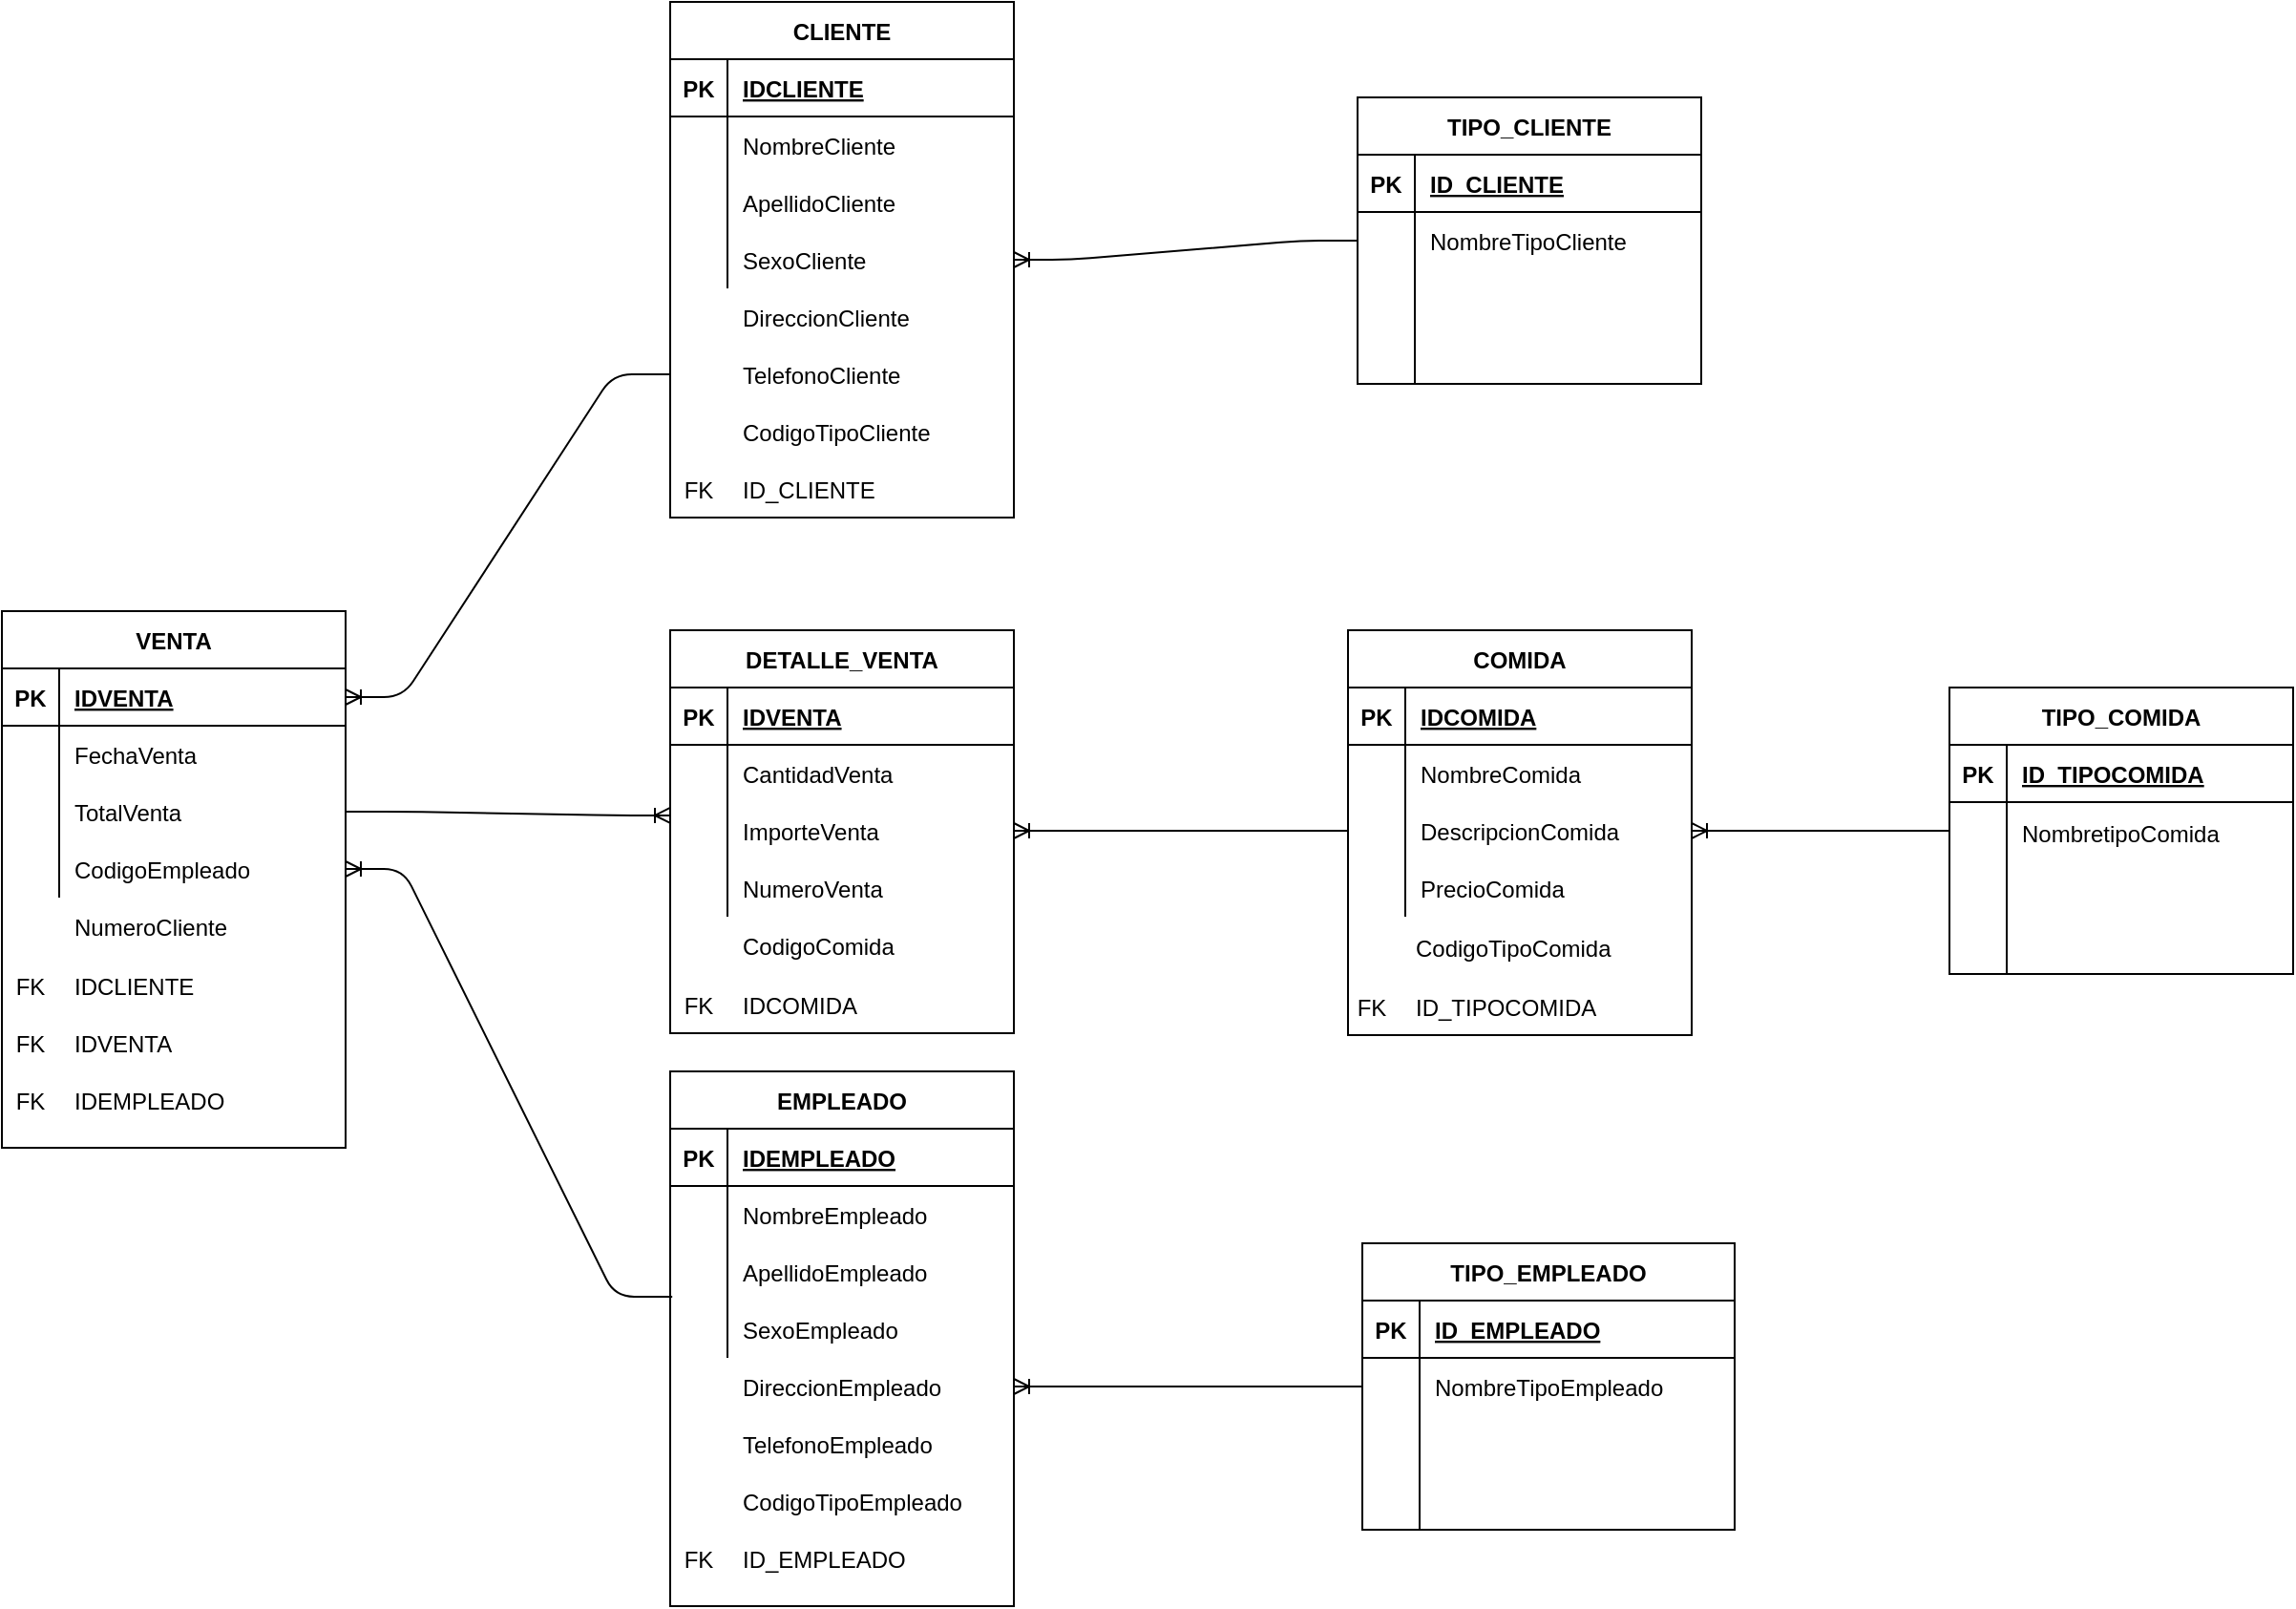 <mxfile version="13.10.4" type="google"><diagram id="yrb8f9thUdwBsgpV0j58" name="Page-1"><mxGraphModel dx="1955" dy="939" grid="1" gridSize="10" guides="1" tooltips="1" connect="1" arrows="1" fold="1" page="1" pageScale="1" pageWidth="827" pageHeight="1169" math="0" shadow="0"><root><mxCell id="0"/><mxCell id="1" parent="0"/><mxCell id="kn5FG6kbSYkToGqWvQnm-1" value="DETALLE_VENTA" style="shape=table;startSize=30;container=1;collapsible=1;childLayout=tableLayout;fixedRows=1;rowLines=0;fontStyle=1;align=center;resizeLast=1;" vertex="1" parent="1"><mxGeometry x="370" y="489" width="180" height="211" as="geometry"/></mxCell><mxCell id="kn5FG6kbSYkToGqWvQnm-2" value="" style="shape=partialRectangle;collapsible=0;dropTarget=0;pointerEvents=0;fillColor=none;top=0;left=0;bottom=1;right=0;points=[[0,0.5],[1,0.5]];portConstraint=eastwest;" vertex="1" parent="kn5FG6kbSYkToGqWvQnm-1"><mxGeometry y="30" width="180" height="30" as="geometry"/></mxCell><mxCell id="kn5FG6kbSYkToGqWvQnm-3" value="PK" style="shape=partialRectangle;connectable=0;fillColor=none;top=0;left=0;bottom=0;right=0;fontStyle=1;overflow=hidden;" vertex="1" parent="kn5FG6kbSYkToGqWvQnm-2"><mxGeometry width="30" height="30" as="geometry"/></mxCell><mxCell id="kn5FG6kbSYkToGqWvQnm-4" value="IDVENTA" style="shape=partialRectangle;connectable=0;fillColor=none;top=0;left=0;bottom=0;right=0;align=left;spacingLeft=6;fontStyle=5;overflow=hidden;" vertex="1" parent="kn5FG6kbSYkToGqWvQnm-2"><mxGeometry x="30" width="150" height="30" as="geometry"/></mxCell><mxCell id="kn5FG6kbSYkToGqWvQnm-5" value="" style="shape=partialRectangle;collapsible=0;dropTarget=0;pointerEvents=0;fillColor=none;top=0;left=0;bottom=0;right=0;points=[[0,0.5],[1,0.5]];portConstraint=eastwest;" vertex="1" parent="kn5FG6kbSYkToGqWvQnm-1"><mxGeometry y="60" width="180" height="30" as="geometry"/></mxCell><mxCell id="kn5FG6kbSYkToGqWvQnm-6" value="" style="shape=partialRectangle;connectable=0;fillColor=none;top=0;left=0;bottom=0;right=0;editable=1;overflow=hidden;" vertex="1" parent="kn5FG6kbSYkToGqWvQnm-5"><mxGeometry width="30" height="30" as="geometry"/></mxCell><mxCell id="kn5FG6kbSYkToGqWvQnm-7" value="" style="shape=partialRectangle;connectable=0;fillColor=none;top=0;left=0;bottom=0;right=0;align=left;spacingLeft=6;overflow=hidden;" vertex="1" parent="kn5FG6kbSYkToGqWvQnm-5"><mxGeometry x="30" width="150" height="30" as="geometry"/></mxCell><mxCell id="kn5FG6kbSYkToGqWvQnm-8" value="" style="shape=partialRectangle;collapsible=0;dropTarget=0;pointerEvents=0;fillColor=none;top=0;left=0;bottom=0;right=0;points=[[0,0.5],[1,0.5]];portConstraint=eastwest;" vertex="1" parent="kn5FG6kbSYkToGqWvQnm-1"><mxGeometry y="90" width="180" height="30" as="geometry"/></mxCell><mxCell id="kn5FG6kbSYkToGqWvQnm-9" value="" style="shape=partialRectangle;connectable=0;fillColor=none;top=0;left=0;bottom=0;right=0;editable=1;overflow=hidden;" vertex="1" parent="kn5FG6kbSYkToGqWvQnm-8"><mxGeometry width="30" height="30" as="geometry"/></mxCell><mxCell id="kn5FG6kbSYkToGqWvQnm-10" value="ImporteVenta" style="shape=partialRectangle;connectable=0;fillColor=none;top=0;left=0;bottom=0;right=0;align=left;spacingLeft=6;overflow=hidden;" vertex="1" parent="kn5FG6kbSYkToGqWvQnm-8"><mxGeometry x="30" width="150" height="30" as="geometry"/></mxCell><mxCell id="kn5FG6kbSYkToGqWvQnm-11" value="" style="shape=partialRectangle;collapsible=0;dropTarget=0;pointerEvents=0;fillColor=none;top=0;left=0;bottom=0;right=0;points=[[0,0.5],[1,0.5]];portConstraint=eastwest;" vertex="1" parent="kn5FG6kbSYkToGqWvQnm-1"><mxGeometry y="120" width="180" height="30" as="geometry"/></mxCell><mxCell id="kn5FG6kbSYkToGqWvQnm-12" value="" style="shape=partialRectangle;connectable=0;fillColor=none;top=0;left=0;bottom=0;right=0;editable=1;overflow=hidden;" vertex="1" parent="kn5FG6kbSYkToGqWvQnm-11"><mxGeometry width="30" height="30" as="geometry"/></mxCell><mxCell id="kn5FG6kbSYkToGqWvQnm-13" value="NumeroVenta" style="shape=partialRectangle;connectable=0;fillColor=none;top=0;left=0;bottom=0;right=0;align=left;spacingLeft=6;overflow=hidden;" vertex="1" parent="kn5FG6kbSYkToGqWvQnm-11"><mxGeometry x="30" width="150" height="30" as="geometry"/></mxCell><mxCell id="kn5FG6kbSYkToGqWvQnm-14" value="" style="shape=partialRectangle;collapsible=0;dropTarget=0;pointerEvents=0;fillColor=none;top=0;left=0;bottom=0;right=0;points=[[0,0.5],[1,0.5]];portConstraint=eastwest;" vertex="1" parent="1"><mxGeometry x="370" y="639" width="180" height="30" as="geometry"/></mxCell><mxCell id="kn5FG6kbSYkToGqWvQnm-15" value="" style="shape=partialRectangle;connectable=0;fillColor=none;top=0;left=0;bottom=0;right=0;editable=1;overflow=hidden;" vertex="1" parent="kn5FG6kbSYkToGqWvQnm-14"><mxGeometry width="30" height="30" as="geometry"/></mxCell><mxCell id="kn5FG6kbSYkToGqWvQnm-16" value="CodigoComida" style="shape=partialRectangle;connectable=0;fillColor=none;top=0;left=0;bottom=0;right=0;align=left;spacingLeft=6;overflow=hidden;" vertex="1" parent="kn5FG6kbSYkToGqWvQnm-14"><mxGeometry x="30" width="150" height="30" as="geometry"/></mxCell><mxCell id="kn5FG6kbSYkToGqWvQnm-17" value="" style="shape=partialRectangle;collapsible=0;dropTarget=0;pointerEvents=0;fillColor=none;top=0;left=0;bottom=0;right=0;points=[[0,0.5],[1,0.5]];portConstraint=eastwest;" vertex="1" parent="1"><mxGeometry x="370" y="669" width="180" height="30" as="geometry"/></mxCell><mxCell id="kn5FG6kbSYkToGqWvQnm-18" value="" style="shape=partialRectangle;connectable=0;fillColor=none;top=0;left=0;bottom=0;right=0;editable=1;overflow=hidden;" vertex="1" parent="kn5FG6kbSYkToGqWvQnm-17"><mxGeometry width="30" height="30" as="geometry"/></mxCell><mxCell id="kn5FG6kbSYkToGqWvQnm-20" value="CantidadVenta" style="shape=partialRectangle;connectable=0;fillColor=none;top=0;left=0;bottom=0;right=0;align=left;spacingLeft=6;overflow=hidden;" vertex="1" parent="1"><mxGeometry x="400" y="549" width="150" height="30" as="geometry"/></mxCell><mxCell id="kn5FG6kbSYkToGqWvQnm-34" value="VENTA" style="shape=table;startSize=30;container=1;collapsible=1;childLayout=tableLayout;fixedRows=1;rowLines=0;fontStyle=1;align=center;resizeLast=1;" vertex="1" parent="1"><mxGeometry x="20" y="479" width="180" height="281" as="geometry"/></mxCell><mxCell id="kn5FG6kbSYkToGqWvQnm-35" value="" style="shape=partialRectangle;collapsible=0;dropTarget=0;pointerEvents=0;fillColor=none;top=0;left=0;bottom=1;right=0;points=[[0,0.5],[1,0.5]];portConstraint=eastwest;" vertex="1" parent="kn5FG6kbSYkToGqWvQnm-34"><mxGeometry y="30" width="180" height="30" as="geometry"/></mxCell><mxCell id="kn5FG6kbSYkToGqWvQnm-36" value="PK" style="shape=partialRectangle;connectable=0;fillColor=none;top=0;left=0;bottom=0;right=0;fontStyle=1;overflow=hidden;" vertex="1" parent="kn5FG6kbSYkToGqWvQnm-35"><mxGeometry width="30" height="30" as="geometry"/></mxCell><mxCell id="kn5FG6kbSYkToGqWvQnm-37" value="IDVENTA" style="shape=partialRectangle;connectable=0;fillColor=none;top=0;left=0;bottom=0;right=0;align=left;spacingLeft=6;fontStyle=5;overflow=hidden;" vertex="1" parent="kn5FG6kbSYkToGqWvQnm-35"><mxGeometry x="30" width="150" height="30" as="geometry"/></mxCell><mxCell id="kn5FG6kbSYkToGqWvQnm-38" value="" style="shape=partialRectangle;collapsible=0;dropTarget=0;pointerEvents=0;fillColor=none;top=0;left=0;bottom=0;right=0;points=[[0,0.5],[1,0.5]];portConstraint=eastwest;" vertex="1" parent="kn5FG6kbSYkToGqWvQnm-34"><mxGeometry y="60" width="180" height="30" as="geometry"/></mxCell><mxCell id="kn5FG6kbSYkToGqWvQnm-39" value="" style="shape=partialRectangle;connectable=0;fillColor=none;top=0;left=0;bottom=0;right=0;editable=1;overflow=hidden;" vertex="1" parent="kn5FG6kbSYkToGqWvQnm-38"><mxGeometry width="30" height="30" as="geometry"/></mxCell><mxCell id="kn5FG6kbSYkToGqWvQnm-40" value="" style="shape=partialRectangle;connectable=0;fillColor=none;top=0;left=0;bottom=0;right=0;align=left;spacingLeft=6;overflow=hidden;" vertex="1" parent="kn5FG6kbSYkToGqWvQnm-38"><mxGeometry x="30" width="150" height="30" as="geometry"/></mxCell><mxCell id="kn5FG6kbSYkToGqWvQnm-41" value="" style="shape=partialRectangle;collapsible=0;dropTarget=0;pointerEvents=0;fillColor=none;top=0;left=0;bottom=0;right=0;points=[[0,0.5],[1,0.5]];portConstraint=eastwest;" vertex="1" parent="kn5FG6kbSYkToGqWvQnm-34"><mxGeometry y="90" width="180" height="30" as="geometry"/></mxCell><mxCell id="kn5FG6kbSYkToGqWvQnm-42" value="" style="shape=partialRectangle;connectable=0;fillColor=none;top=0;left=0;bottom=0;right=0;editable=1;overflow=hidden;" vertex="1" parent="kn5FG6kbSYkToGqWvQnm-41"><mxGeometry width="30" height="30" as="geometry"/></mxCell><mxCell id="kn5FG6kbSYkToGqWvQnm-43" value="TotalVenta" style="shape=partialRectangle;connectable=0;fillColor=none;top=0;left=0;bottom=0;right=0;align=left;spacingLeft=6;overflow=hidden;" vertex="1" parent="kn5FG6kbSYkToGqWvQnm-41"><mxGeometry x="30" width="150" height="30" as="geometry"/></mxCell><mxCell id="kn5FG6kbSYkToGqWvQnm-44" value="" style="shape=partialRectangle;collapsible=0;dropTarget=0;pointerEvents=0;fillColor=none;top=0;left=0;bottom=0;right=0;points=[[0,0.5],[1,0.5]];portConstraint=eastwest;" vertex="1" parent="kn5FG6kbSYkToGqWvQnm-34"><mxGeometry y="120" width="180" height="30" as="geometry"/></mxCell><mxCell id="kn5FG6kbSYkToGqWvQnm-45" value="" style="shape=partialRectangle;connectable=0;fillColor=none;top=0;left=0;bottom=0;right=0;editable=1;overflow=hidden;" vertex="1" parent="kn5FG6kbSYkToGqWvQnm-44"><mxGeometry width="30" height="30" as="geometry"/></mxCell><mxCell id="kn5FG6kbSYkToGqWvQnm-46" value="CodigoEmpleado" style="shape=partialRectangle;connectable=0;fillColor=none;top=0;left=0;bottom=0;right=0;align=left;spacingLeft=6;overflow=hidden;" vertex="1" parent="kn5FG6kbSYkToGqWvQnm-44"><mxGeometry x="30" width="150" height="30" as="geometry"/></mxCell><mxCell id="kn5FG6kbSYkToGqWvQnm-47" value="" style="shape=partialRectangle;collapsible=0;dropTarget=0;pointerEvents=0;fillColor=none;top=0;left=0;bottom=0;right=0;points=[[0,0.5],[1,0.5]];portConstraint=eastwest;" vertex="1" parent="1"><mxGeometry x="20" y="629" width="180" height="30" as="geometry"/></mxCell><mxCell id="kn5FG6kbSYkToGqWvQnm-48" value="" style="shape=partialRectangle;connectable=0;fillColor=none;top=0;left=0;bottom=0;right=0;editable=1;overflow=hidden;" vertex="1" parent="kn5FG6kbSYkToGqWvQnm-47"><mxGeometry width="30" height="30" as="geometry"/></mxCell><mxCell id="kn5FG6kbSYkToGqWvQnm-49" value="NumeroCliente" style="shape=partialRectangle;connectable=0;fillColor=none;top=0;left=0;bottom=0;right=0;align=left;spacingLeft=6;overflow=hidden;" vertex="1" parent="kn5FG6kbSYkToGqWvQnm-47"><mxGeometry x="30" width="150" height="30" as="geometry"/></mxCell><mxCell id="kn5FG6kbSYkToGqWvQnm-50" value="" style="shape=partialRectangle;collapsible=0;dropTarget=0;pointerEvents=0;fillColor=none;top=0;left=0;bottom=0;right=0;points=[[0,0.5],[1,0.5]];portConstraint=eastwest;" vertex="1" parent="1"><mxGeometry x="20" y="659" width="180" height="30" as="geometry"/></mxCell><mxCell id="kn5FG6kbSYkToGqWvQnm-51" value="" style="shape=partialRectangle;connectable=0;fillColor=none;top=0;left=0;bottom=0;right=0;editable=1;overflow=hidden;" vertex="1" parent="kn5FG6kbSYkToGqWvQnm-50"><mxGeometry width="30" height="30" as="geometry"/></mxCell><mxCell id="kn5FG6kbSYkToGqWvQnm-52" value="FechaVenta" style="shape=partialRectangle;connectable=0;fillColor=none;top=0;left=0;bottom=0;right=0;align=left;spacingLeft=6;overflow=hidden;" vertex="1" parent="1"><mxGeometry x="50" y="539" width="150" height="30" as="geometry"/></mxCell><mxCell id="kn5FG6kbSYkToGqWvQnm-53" value="CLIENTE" style="shape=table;startSize=30;container=1;collapsible=1;childLayout=tableLayout;fixedRows=1;rowLines=0;fontStyle=1;align=center;resizeLast=1;" vertex="1" parent="1"><mxGeometry x="370" y="160" width="180" height="270" as="geometry"/></mxCell><mxCell id="kn5FG6kbSYkToGqWvQnm-54" value="" style="shape=partialRectangle;collapsible=0;dropTarget=0;pointerEvents=0;fillColor=none;top=0;left=0;bottom=1;right=0;points=[[0,0.5],[1,0.5]];portConstraint=eastwest;" vertex="1" parent="kn5FG6kbSYkToGqWvQnm-53"><mxGeometry y="30" width="180" height="30" as="geometry"/></mxCell><mxCell id="kn5FG6kbSYkToGqWvQnm-55" value="PK" style="shape=partialRectangle;connectable=0;fillColor=none;top=0;left=0;bottom=0;right=0;fontStyle=1;overflow=hidden;" vertex="1" parent="kn5FG6kbSYkToGqWvQnm-54"><mxGeometry width="30" height="30" as="geometry"/></mxCell><mxCell id="kn5FG6kbSYkToGqWvQnm-56" value="IDCLIENTE" style="shape=partialRectangle;connectable=0;fillColor=none;top=0;left=0;bottom=0;right=0;align=left;spacingLeft=6;fontStyle=5;overflow=hidden;" vertex="1" parent="kn5FG6kbSYkToGqWvQnm-54"><mxGeometry x="30" width="150" height="30" as="geometry"/></mxCell><mxCell id="kn5FG6kbSYkToGqWvQnm-57" value="" style="shape=partialRectangle;collapsible=0;dropTarget=0;pointerEvents=0;fillColor=none;top=0;left=0;bottom=0;right=0;points=[[0,0.5],[1,0.5]];portConstraint=eastwest;" vertex="1" parent="kn5FG6kbSYkToGqWvQnm-53"><mxGeometry y="60" width="180" height="30" as="geometry"/></mxCell><mxCell id="kn5FG6kbSYkToGqWvQnm-58" value="" style="shape=partialRectangle;connectable=0;fillColor=none;top=0;left=0;bottom=0;right=0;editable=1;overflow=hidden;" vertex="1" parent="kn5FG6kbSYkToGqWvQnm-57"><mxGeometry width="30" height="30" as="geometry"/></mxCell><mxCell id="kn5FG6kbSYkToGqWvQnm-59" value="" style="shape=partialRectangle;connectable=0;fillColor=none;top=0;left=0;bottom=0;right=0;align=left;spacingLeft=6;overflow=hidden;" vertex="1" parent="kn5FG6kbSYkToGqWvQnm-57"><mxGeometry x="30" width="150" height="30" as="geometry"/></mxCell><mxCell id="kn5FG6kbSYkToGqWvQnm-60" value="" style="shape=partialRectangle;collapsible=0;dropTarget=0;pointerEvents=0;fillColor=none;top=0;left=0;bottom=0;right=0;points=[[0,0.5],[1,0.5]];portConstraint=eastwest;" vertex="1" parent="kn5FG6kbSYkToGqWvQnm-53"><mxGeometry y="90" width="180" height="30" as="geometry"/></mxCell><mxCell id="kn5FG6kbSYkToGqWvQnm-61" value="" style="shape=partialRectangle;connectable=0;fillColor=none;top=0;left=0;bottom=0;right=0;editable=1;overflow=hidden;" vertex="1" parent="kn5FG6kbSYkToGqWvQnm-60"><mxGeometry width="30" height="30" as="geometry"/></mxCell><mxCell id="kn5FG6kbSYkToGqWvQnm-62" value="ApellidoCliente" style="shape=partialRectangle;connectable=0;fillColor=none;top=0;left=0;bottom=0;right=0;align=left;spacingLeft=6;overflow=hidden;" vertex="1" parent="kn5FG6kbSYkToGqWvQnm-60"><mxGeometry x="30" width="150" height="30" as="geometry"/></mxCell><mxCell id="kn5FG6kbSYkToGqWvQnm-63" value="" style="shape=partialRectangle;collapsible=0;dropTarget=0;pointerEvents=0;fillColor=none;top=0;left=0;bottom=0;right=0;points=[[0,0.5],[1,0.5]];portConstraint=eastwest;" vertex="1" parent="kn5FG6kbSYkToGqWvQnm-53"><mxGeometry y="120" width="180" height="30" as="geometry"/></mxCell><mxCell id="kn5FG6kbSYkToGqWvQnm-64" value="" style="shape=partialRectangle;connectable=0;fillColor=none;top=0;left=0;bottom=0;right=0;editable=1;overflow=hidden;" vertex="1" parent="kn5FG6kbSYkToGqWvQnm-63"><mxGeometry width="30" height="30" as="geometry"/></mxCell><mxCell id="kn5FG6kbSYkToGqWvQnm-65" value="SexoCliente" style="shape=partialRectangle;connectable=0;fillColor=none;top=0;left=0;bottom=0;right=0;align=left;spacingLeft=6;overflow=hidden;" vertex="1" parent="kn5FG6kbSYkToGqWvQnm-63"><mxGeometry x="30" width="150" height="30" as="geometry"/></mxCell><mxCell id="kn5FG6kbSYkToGqWvQnm-66" value="" style="shape=partialRectangle;collapsible=0;dropTarget=0;pointerEvents=0;fillColor=none;top=0;left=0;bottom=0;right=0;points=[[0,0.5],[1,0.5]];portConstraint=eastwest;" vertex="1" parent="1"><mxGeometry x="370" y="310" width="180" height="30" as="geometry"/></mxCell><mxCell id="kn5FG6kbSYkToGqWvQnm-67" value="" style="shape=partialRectangle;connectable=0;fillColor=none;top=0;left=0;bottom=0;right=0;editable=1;overflow=hidden;" vertex="1" parent="kn5FG6kbSYkToGqWvQnm-66"><mxGeometry width="30" height="30" as="geometry"/></mxCell><mxCell id="kn5FG6kbSYkToGqWvQnm-68" value="DireccionCliente" style="shape=partialRectangle;connectable=0;fillColor=none;top=0;left=0;bottom=0;right=0;align=left;spacingLeft=6;overflow=hidden;" vertex="1" parent="kn5FG6kbSYkToGqWvQnm-66"><mxGeometry x="30" width="150" height="30" as="geometry"/></mxCell><mxCell id="kn5FG6kbSYkToGqWvQnm-69" value="" style="shape=partialRectangle;collapsible=0;dropTarget=0;pointerEvents=0;fillColor=none;top=0;left=0;bottom=0;right=0;points=[[0,0.5],[1,0.5]];portConstraint=eastwest;" vertex="1" parent="1"><mxGeometry x="370" y="340" width="180" height="51" as="geometry"/></mxCell><mxCell id="kn5FG6kbSYkToGqWvQnm-70" value="" style="shape=partialRectangle;connectable=0;fillColor=none;top=0;left=0;bottom=0;right=0;editable=1;overflow=hidden;" vertex="1" parent="kn5FG6kbSYkToGqWvQnm-69"><mxGeometry width="30" height="51" as="geometry"/></mxCell><mxCell id="kn5FG6kbSYkToGqWvQnm-71" value="NombreCliente" style="shape=partialRectangle;connectable=0;fillColor=none;top=0;left=0;bottom=0;right=0;align=left;spacingLeft=6;overflow=hidden;" vertex="1" parent="1"><mxGeometry x="400" y="220" width="150" height="30" as="geometry"/></mxCell><mxCell id="kn5FG6kbSYkToGqWvQnm-114" value="" style="shape=partialRectangle;collapsible=0;dropTarget=0;pointerEvents=0;fillColor=none;top=0;left=0;bottom=0;right=0;points=[[0,0.5],[1,0.5]];portConstraint=eastwest;" vertex="1" parent="1"><mxGeometry x="370" y="340" width="180" height="30" as="geometry"/></mxCell><mxCell id="kn5FG6kbSYkToGqWvQnm-115" value="" style="shape=partialRectangle;connectable=0;fillColor=none;top=0;left=0;bottom=0;right=0;editable=1;overflow=hidden;" vertex="1" parent="kn5FG6kbSYkToGqWvQnm-114"><mxGeometry width="30" height="30" as="geometry"/></mxCell><mxCell id="kn5FG6kbSYkToGqWvQnm-116" value="TelefonoCliente" style="shape=partialRectangle;connectable=0;fillColor=none;top=0;left=0;bottom=0;right=0;align=left;spacingLeft=6;overflow=hidden;" vertex="1" parent="kn5FG6kbSYkToGqWvQnm-114"><mxGeometry x="30" width="150" height="30" as="geometry"/></mxCell><mxCell id="kn5FG6kbSYkToGqWvQnm-117" value="" style="shape=partialRectangle;collapsible=0;dropTarget=0;pointerEvents=0;fillColor=none;top=0;left=0;bottom=0;right=0;points=[[0,0.5],[1,0.5]];portConstraint=eastwest;" vertex="1" parent="1"><mxGeometry x="370" y="370" width="180" height="30" as="geometry"/></mxCell><mxCell id="kn5FG6kbSYkToGqWvQnm-118" value="" style="shape=partialRectangle;connectable=0;fillColor=none;top=0;left=0;bottom=0;right=0;editable=1;overflow=hidden;" vertex="1" parent="kn5FG6kbSYkToGqWvQnm-117"><mxGeometry width="30" height="30" as="geometry"/></mxCell><mxCell id="kn5FG6kbSYkToGqWvQnm-119" value="CodigoTipoCliente" style="shape=partialRectangle;connectable=0;fillColor=none;top=0;left=0;bottom=0;right=0;align=left;spacingLeft=6;overflow=hidden;" vertex="1" parent="kn5FG6kbSYkToGqWvQnm-117"><mxGeometry x="30" width="150" height="30" as="geometry"/></mxCell><mxCell id="kn5FG6kbSYkToGqWvQnm-120" value="EMPLEADO" style="shape=table;startSize=30;container=1;collapsible=1;childLayout=tableLayout;fixedRows=1;rowLines=0;fontStyle=1;align=center;resizeLast=1;" vertex="1" parent="1"><mxGeometry x="370" y="720" width="180" height="280" as="geometry"/></mxCell><mxCell id="kn5FG6kbSYkToGqWvQnm-121" value="" style="shape=partialRectangle;collapsible=0;dropTarget=0;pointerEvents=0;fillColor=none;top=0;left=0;bottom=1;right=0;points=[[0,0.5],[1,0.5]];portConstraint=eastwest;" vertex="1" parent="kn5FG6kbSYkToGqWvQnm-120"><mxGeometry y="30" width="180" height="30" as="geometry"/></mxCell><mxCell id="kn5FG6kbSYkToGqWvQnm-122" value="PK" style="shape=partialRectangle;connectable=0;fillColor=none;top=0;left=0;bottom=0;right=0;fontStyle=1;overflow=hidden;" vertex="1" parent="kn5FG6kbSYkToGqWvQnm-121"><mxGeometry width="30" height="30" as="geometry"/></mxCell><mxCell id="kn5FG6kbSYkToGqWvQnm-123" value="IDEMPLEADO" style="shape=partialRectangle;connectable=0;fillColor=none;top=0;left=0;bottom=0;right=0;align=left;spacingLeft=6;fontStyle=5;overflow=hidden;" vertex="1" parent="kn5FG6kbSYkToGqWvQnm-121"><mxGeometry x="30" width="150" height="30" as="geometry"/></mxCell><mxCell id="kn5FG6kbSYkToGqWvQnm-124" value="" style="shape=partialRectangle;collapsible=0;dropTarget=0;pointerEvents=0;fillColor=none;top=0;left=0;bottom=0;right=0;points=[[0,0.5],[1,0.5]];portConstraint=eastwest;" vertex="1" parent="kn5FG6kbSYkToGqWvQnm-120"><mxGeometry y="60" width="180" height="30" as="geometry"/></mxCell><mxCell id="kn5FG6kbSYkToGqWvQnm-125" value="" style="shape=partialRectangle;connectable=0;fillColor=none;top=0;left=0;bottom=0;right=0;editable=1;overflow=hidden;" vertex="1" parent="kn5FG6kbSYkToGqWvQnm-124"><mxGeometry width="30" height="30" as="geometry"/></mxCell><mxCell id="kn5FG6kbSYkToGqWvQnm-126" value="" style="shape=partialRectangle;connectable=0;fillColor=none;top=0;left=0;bottom=0;right=0;align=left;spacingLeft=6;overflow=hidden;" vertex="1" parent="kn5FG6kbSYkToGqWvQnm-124"><mxGeometry x="30" width="150" height="30" as="geometry"/></mxCell><mxCell id="kn5FG6kbSYkToGqWvQnm-127" value="" style="shape=partialRectangle;collapsible=0;dropTarget=0;pointerEvents=0;fillColor=none;top=0;left=0;bottom=0;right=0;points=[[0,0.5],[1,0.5]];portConstraint=eastwest;" vertex="1" parent="kn5FG6kbSYkToGqWvQnm-120"><mxGeometry y="90" width="180" height="30" as="geometry"/></mxCell><mxCell id="kn5FG6kbSYkToGqWvQnm-128" value="" style="shape=partialRectangle;connectable=0;fillColor=none;top=0;left=0;bottom=0;right=0;editable=1;overflow=hidden;" vertex="1" parent="kn5FG6kbSYkToGqWvQnm-127"><mxGeometry width="30" height="30" as="geometry"/></mxCell><mxCell id="kn5FG6kbSYkToGqWvQnm-129" value="ApellidoEmpleado" style="shape=partialRectangle;connectable=0;fillColor=none;top=0;left=0;bottom=0;right=0;align=left;spacingLeft=6;overflow=hidden;" vertex="1" parent="kn5FG6kbSYkToGqWvQnm-127"><mxGeometry x="30" width="150" height="30" as="geometry"/></mxCell><mxCell id="kn5FG6kbSYkToGqWvQnm-130" value="" style="shape=partialRectangle;collapsible=0;dropTarget=0;pointerEvents=0;fillColor=none;top=0;left=0;bottom=0;right=0;points=[[0,0.5],[1,0.5]];portConstraint=eastwest;" vertex="1" parent="kn5FG6kbSYkToGqWvQnm-120"><mxGeometry y="120" width="180" height="30" as="geometry"/></mxCell><mxCell id="kn5FG6kbSYkToGqWvQnm-131" value="" style="shape=partialRectangle;connectable=0;fillColor=none;top=0;left=0;bottom=0;right=0;editable=1;overflow=hidden;" vertex="1" parent="kn5FG6kbSYkToGqWvQnm-130"><mxGeometry width="30" height="30" as="geometry"/></mxCell><mxCell id="kn5FG6kbSYkToGqWvQnm-132" value="SexoEmpleado" style="shape=partialRectangle;connectable=0;fillColor=none;top=0;left=0;bottom=0;right=0;align=left;spacingLeft=6;overflow=hidden;" vertex="1" parent="kn5FG6kbSYkToGqWvQnm-130"><mxGeometry x="30" width="150" height="30" as="geometry"/></mxCell><mxCell id="kn5FG6kbSYkToGqWvQnm-133" value="" style="shape=partialRectangle;collapsible=0;dropTarget=0;pointerEvents=0;fillColor=none;top=0;left=0;bottom=0;right=0;points=[[0,0.5],[1,0.5]];portConstraint=eastwest;" vertex="1" parent="1"><mxGeometry x="370" y="870" width="180" height="30" as="geometry"/></mxCell><mxCell id="kn5FG6kbSYkToGqWvQnm-134" value="" style="shape=partialRectangle;connectable=0;fillColor=none;top=0;left=0;bottom=0;right=0;editable=1;overflow=hidden;" vertex="1" parent="kn5FG6kbSYkToGqWvQnm-133"><mxGeometry width="30" height="30" as="geometry"/></mxCell><mxCell id="kn5FG6kbSYkToGqWvQnm-135" value="DireccionEmpleado" style="shape=partialRectangle;connectable=0;fillColor=none;top=0;left=0;bottom=0;right=0;align=left;spacingLeft=6;overflow=hidden;" vertex="1" parent="kn5FG6kbSYkToGqWvQnm-133"><mxGeometry x="30" width="150" height="30" as="geometry"/></mxCell><mxCell id="kn5FG6kbSYkToGqWvQnm-136" value="" style="shape=partialRectangle;collapsible=0;dropTarget=0;pointerEvents=0;fillColor=none;top=0;left=0;bottom=0;right=0;points=[[0,0.5],[1,0.5]];portConstraint=eastwest;" vertex="1" parent="1"><mxGeometry x="370" y="900" width="180" height="51" as="geometry"/></mxCell><mxCell id="kn5FG6kbSYkToGqWvQnm-137" value="" style="shape=partialRectangle;connectable=0;fillColor=none;top=0;left=0;bottom=0;right=0;editable=1;overflow=hidden;" vertex="1" parent="kn5FG6kbSYkToGqWvQnm-136"><mxGeometry width="30" height="51" as="geometry"/></mxCell><mxCell id="kn5FG6kbSYkToGqWvQnm-138" value="NombreEmpleado" style="shape=partialRectangle;connectable=0;fillColor=none;top=0;left=0;bottom=0;right=0;align=left;spacingLeft=6;overflow=hidden;" vertex="1" parent="1"><mxGeometry x="400" y="780" width="150" height="30" as="geometry"/></mxCell><mxCell id="kn5FG6kbSYkToGqWvQnm-139" value="" style="shape=partialRectangle;collapsible=0;dropTarget=0;pointerEvents=0;fillColor=none;top=0;left=0;bottom=0;right=0;points=[[0,0.5],[1,0.5]];portConstraint=eastwest;" vertex="1" parent="1"><mxGeometry x="370" y="900" width="180" height="30" as="geometry"/></mxCell><mxCell id="kn5FG6kbSYkToGqWvQnm-140" value="" style="shape=partialRectangle;connectable=0;fillColor=none;top=0;left=0;bottom=0;right=0;editable=1;overflow=hidden;" vertex="1" parent="kn5FG6kbSYkToGqWvQnm-139"><mxGeometry width="30" height="30" as="geometry"/></mxCell><mxCell id="kn5FG6kbSYkToGqWvQnm-141" value="TelefonoEmpleado" style="shape=partialRectangle;connectable=0;fillColor=none;top=0;left=0;bottom=0;right=0;align=left;spacingLeft=6;overflow=hidden;" vertex="1" parent="kn5FG6kbSYkToGqWvQnm-139"><mxGeometry x="30" width="150" height="30" as="geometry"/></mxCell><mxCell id="kn5FG6kbSYkToGqWvQnm-142" value="" style="shape=partialRectangle;collapsible=0;dropTarget=0;pointerEvents=0;fillColor=none;top=0;left=0;bottom=0;right=0;points=[[0,0.5],[1,0.5]];portConstraint=eastwest;" vertex="1" parent="1"><mxGeometry x="370" y="930" width="180" height="30" as="geometry"/></mxCell><mxCell id="kn5FG6kbSYkToGqWvQnm-143" value="" style="shape=partialRectangle;connectable=0;fillColor=none;top=0;left=0;bottom=0;right=0;editable=1;overflow=hidden;" vertex="1" parent="kn5FG6kbSYkToGqWvQnm-142"><mxGeometry width="30" height="30" as="geometry"/></mxCell><mxCell id="kn5FG6kbSYkToGqWvQnm-144" value="CodigoTipoEmpleado" style="shape=partialRectangle;connectable=0;fillColor=none;top=0;left=0;bottom=0;right=0;align=left;spacingLeft=6;overflow=hidden;" vertex="1" parent="kn5FG6kbSYkToGqWvQnm-142"><mxGeometry x="30" width="150" height="30" as="geometry"/></mxCell><mxCell id="kn5FG6kbSYkToGqWvQnm-145" value="TIPO_CLIENTE" style="shape=table;startSize=30;container=1;collapsible=1;childLayout=tableLayout;fixedRows=1;rowLines=0;fontStyle=1;align=center;resizeLast=1;" vertex="1" parent="1"><mxGeometry x="730" y="210" width="180" height="150" as="geometry"/></mxCell><mxCell id="kn5FG6kbSYkToGqWvQnm-146" value="" style="shape=partialRectangle;collapsible=0;dropTarget=0;pointerEvents=0;fillColor=none;top=0;left=0;bottom=1;right=0;points=[[0,0.5],[1,0.5]];portConstraint=eastwest;" vertex="1" parent="kn5FG6kbSYkToGqWvQnm-145"><mxGeometry y="30" width="180" height="30" as="geometry"/></mxCell><mxCell id="kn5FG6kbSYkToGqWvQnm-147" value="PK" style="shape=partialRectangle;connectable=0;fillColor=none;top=0;left=0;bottom=0;right=0;fontStyle=1;overflow=hidden;" vertex="1" parent="kn5FG6kbSYkToGqWvQnm-146"><mxGeometry width="30" height="30" as="geometry"/></mxCell><mxCell id="kn5FG6kbSYkToGqWvQnm-148" value="ID_CLIENTE" style="shape=partialRectangle;connectable=0;fillColor=none;top=0;left=0;bottom=0;right=0;align=left;spacingLeft=6;fontStyle=5;overflow=hidden;" vertex="1" parent="kn5FG6kbSYkToGqWvQnm-146"><mxGeometry x="30" width="150" height="30" as="geometry"/></mxCell><mxCell id="kn5FG6kbSYkToGqWvQnm-149" value="" style="shape=partialRectangle;collapsible=0;dropTarget=0;pointerEvents=0;fillColor=none;top=0;left=0;bottom=0;right=0;points=[[0,0.5],[1,0.5]];portConstraint=eastwest;" vertex="1" parent="kn5FG6kbSYkToGqWvQnm-145"><mxGeometry y="60" width="180" height="30" as="geometry"/></mxCell><mxCell id="kn5FG6kbSYkToGqWvQnm-150" value="" style="shape=partialRectangle;connectable=0;fillColor=none;top=0;left=0;bottom=0;right=0;editable=1;overflow=hidden;" vertex="1" parent="kn5FG6kbSYkToGqWvQnm-149"><mxGeometry width="30" height="30" as="geometry"/></mxCell><mxCell id="kn5FG6kbSYkToGqWvQnm-151" value="" style="shape=partialRectangle;connectable=0;fillColor=none;top=0;left=0;bottom=0;right=0;align=left;spacingLeft=6;overflow=hidden;" vertex="1" parent="kn5FG6kbSYkToGqWvQnm-149"><mxGeometry x="30" width="150" height="30" as="geometry"/></mxCell><mxCell id="kn5FG6kbSYkToGqWvQnm-152" value="" style="shape=partialRectangle;collapsible=0;dropTarget=0;pointerEvents=0;fillColor=none;top=0;left=0;bottom=0;right=0;points=[[0,0.5],[1,0.5]];portConstraint=eastwest;" vertex="1" parent="kn5FG6kbSYkToGqWvQnm-145"><mxGeometry y="90" width="180" height="30" as="geometry"/></mxCell><mxCell id="kn5FG6kbSYkToGqWvQnm-153" value="" style="shape=partialRectangle;connectable=0;fillColor=none;top=0;left=0;bottom=0;right=0;editable=1;overflow=hidden;" vertex="1" parent="kn5FG6kbSYkToGqWvQnm-152"><mxGeometry width="30" height="30" as="geometry"/></mxCell><mxCell id="kn5FG6kbSYkToGqWvQnm-154" value="" style="shape=partialRectangle;connectable=0;fillColor=none;top=0;left=0;bottom=0;right=0;align=left;spacingLeft=6;overflow=hidden;" vertex="1" parent="kn5FG6kbSYkToGqWvQnm-152"><mxGeometry x="30" width="150" height="30" as="geometry"/></mxCell><mxCell id="kn5FG6kbSYkToGqWvQnm-155" value="" style="shape=partialRectangle;collapsible=0;dropTarget=0;pointerEvents=0;fillColor=none;top=0;left=0;bottom=0;right=0;points=[[0,0.5],[1,0.5]];portConstraint=eastwest;" vertex="1" parent="kn5FG6kbSYkToGqWvQnm-145"><mxGeometry y="120" width="180" height="30" as="geometry"/></mxCell><mxCell id="kn5FG6kbSYkToGqWvQnm-156" value="" style="shape=partialRectangle;connectable=0;fillColor=none;top=0;left=0;bottom=0;right=0;editable=1;overflow=hidden;" vertex="1" parent="kn5FG6kbSYkToGqWvQnm-155"><mxGeometry width="30" height="30" as="geometry"/></mxCell><mxCell id="kn5FG6kbSYkToGqWvQnm-157" value="" style="shape=partialRectangle;connectable=0;fillColor=none;top=0;left=0;bottom=0;right=0;align=left;spacingLeft=6;overflow=hidden;" vertex="1" parent="kn5FG6kbSYkToGqWvQnm-155"><mxGeometry x="30" width="150" height="30" as="geometry"/></mxCell><mxCell id="kn5FG6kbSYkToGqWvQnm-163" value="NombreTipoCliente" style="shape=partialRectangle;connectable=0;fillColor=none;top=0;left=0;bottom=0;right=0;align=left;spacingLeft=6;overflow=hidden;" vertex="1" parent="1"><mxGeometry x="760" y="270" width="150" height="30" as="geometry"/></mxCell><mxCell id="kn5FG6kbSYkToGqWvQnm-164" value="COMIDA" style="shape=table;startSize=30;container=1;collapsible=1;childLayout=tableLayout;fixedRows=1;rowLines=0;fontStyle=1;align=center;resizeLast=1;" vertex="1" parent="1"><mxGeometry x="725" y="489" width="180" height="212" as="geometry"/></mxCell><mxCell id="kn5FG6kbSYkToGqWvQnm-165" value="" style="shape=partialRectangle;collapsible=0;dropTarget=0;pointerEvents=0;fillColor=none;top=0;left=0;bottom=1;right=0;points=[[0,0.5],[1,0.5]];portConstraint=eastwest;" vertex="1" parent="kn5FG6kbSYkToGqWvQnm-164"><mxGeometry y="30" width="180" height="30" as="geometry"/></mxCell><mxCell id="kn5FG6kbSYkToGqWvQnm-166" value="PK" style="shape=partialRectangle;connectable=0;fillColor=none;top=0;left=0;bottom=0;right=0;fontStyle=1;overflow=hidden;" vertex="1" parent="kn5FG6kbSYkToGqWvQnm-165"><mxGeometry width="30" height="30" as="geometry"/></mxCell><mxCell id="kn5FG6kbSYkToGqWvQnm-167" value="IDCOMIDA" style="shape=partialRectangle;connectable=0;fillColor=none;top=0;left=0;bottom=0;right=0;align=left;spacingLeft=6;fontStyle=5;overflow=hidden;" vertex="1" parent="kn5FG6kbSYkToGqWvQnm-165"><mxGeometry x="30" width="150" height="30" as="geometry"/></mxCell><mxCell id="kn5FG6kbSYkToGqWvQnm-168" value="" style="shape=partialRectangle;collapsible=0;dropTarget=0;pointerEvents=0;fillColor=none;top=0;left=0;bottom=0;right=0;points=[[0,0.5],[1,0.5]];portConstraint=eastwest;" vertex="1" parent="kn5FG6kbSYkToGqWvQnm-164"><mxGeometry y="60" width="180" height="30" as="geometry"/></mxCell><mxCell id="kn5FG6kbSYkToGqWvQnm-169" value="" style="shape=partialRectangle;connectable=0;fillColor=none;top=0;left=0;bottom=0;right=0;editable=1;overflow=hidden;" vertex="1" parent="kn5FG6kbSYkToGqWvQnm-168"><mxGeometry width="30" height="30" as="geometry"/></mxCell><mxCell id="kn5FG6kbSYkToGqWvQnm-170" value="" style="shape=partialRectangle;connectable=0;fillColor=none;top=0;left=0;bottom=0;right=0;align=left;spacingLeft=6;overflow=hidden;" vertex="1" parent="kn5FG6kbSYkToGqWvQnm-168"><mxGeometry x="30" width="150" height="30" as="geometry"/></mxCell><mxCell id="kn5FG6kbSYkToGqWvQnm-171" value="" style="shape=partialRectangle;collapsible=0;dropTarget=0;pointerEvents=0;fillColor=none;top=0;left=0;bottom=0;right=0;points=[[0,0.5],[1,0.5]];portConstraint=eastwest;" vertex="1" parent="kn5FG6kbSYkToGqWvQnm-164"><mxGeometry y="90" width="180" height="30" as="geometry"/></mxCell><mxCell id="kn5FG6kbSYkToGqWvQnm-172" value="" style="shape=partialRectangle;connectable=0;fillColor=none;top=0;left=0;bottom=0;right=0;editable=1;overflow=hidden;" vertex="1" parent="kn5FG6kbSYkToGqWvQnm-171"><mxGeometry width="30" height="30" as="geometry"/></mxCell><mxCell id="kn5FG6kbSYkToGqWvQnm-173" value="DescripcionComida" style="shape=partialRectangle;connectable=0;fillColor=none;top=0;left=0;bottom=0;right=0;align=left;spacingLeft=6;overflow=hidden;" vertex="1" parent="kn5FG6kbSYkToGqWvQnm-171"><mxGeometry x="30" width="150" height="30" as="geometry"/></mxCell><mxCell id="kn5FG6kbSYkToGqWvQnm-174" value="" style="shape=partialRectangle;collapsible=0;dropTarget=0;pointerEvents=0;fillColor=none;top=0;left=0;bottom=0;right=0;points=[[0,0.5],[1,0.5]];portConstraint=eastwest;" vertex="1" parent="kn5FG6kbSYkToGqWvQnm-164"><mxGeometry y="120" width="180" height="30" as="geometry"/></mxCell><mxCell id="kn5FG6kbSYkToGqWvQnm-175" value="" style="shape=partialRectangle;connectable=0;fillColor=none;top=0;left=0;bottom=0;right=0;editable=1;overflow=hidden;" vertex="1" parent="kn5FG6kbSYkToGqWvQnm-174"><mxGeometry width="30" height="30" as="geometry"/></mxCell><mxCell id="kn5FG6kbSYkToGqWvQnm-176" value="PrecioComida" style="shape=partialRectangle;connectable=0;fillColor=none;top=0;left=0;bottom=0;right=0;align=left;spacingLeft=6;overflow=hidden;" vertex="1" parent="kn5FG6kbSYkToGqWvQnm-174"><mxGeometry x="30" width="150" height="30" as="geometry"/></mxCell><mxCell id="kn5FG6kbSYkToGqWvQnm-177" value="" style="shape=partialRectangle;collapsible=0;dropTarget=0;pointerEvents=0;fillColor=none;top=0;left=0;bottom=0;right=0;points=[[0,0.5],[1,0.5]];portConstraint=eastwest;" vertex="1" parent="1"><mxGeometry x="722.5" y="640" width="180" height="30" as="geometry"/></mxCell><mxCell id="kn5FG6kbSYkToGqWvQnm-178" value="" style="shape=partialRectangle;connectable=0;fillColor=none;top=0;left=0;bottom=0;right=0;editable=1;overflow=hidden;" vertex="1" parent="kn5FG6kbSYkToGqWvQnm-177"><mxGeometry width="30" height="30" as="geometry"/></mxCell><mxCell id="kn5FG6kbSYkToGqWvQnm-179" value="CodigoTipoComida" style="shape=partialRectangle;connectable=0;fillColor=none;top=0;left=0;bottom=0;right=0;align=left;spacingLeft=6;overflow=hidden;" vertex="1" parent="kn5FG6kbSYkToGqWvQnm-177"><mxGeometry x="30" width="150" height="30" as="geometry"/></mxCell><mxCell id="kn5FG6kbSYkToGqWvQnm-180" value="" style="shape=partialRectangle;collapsible=0;dropTarget=0;pointerEvents=0;fillColor=none;top=0;left=0;bottom=0;right=0;points=[[0,0.5],[1,0.5]];portConstraint=eastwest;" vertex="1" parent="1"><mxGeometry x="747.5" y="670" width="180" height="30" as="geometry"/></mxCell><mxCell id="kn5FG6kbSYkToGqWvQnm-181" value="" style="shape=partialRectangle;connectable=0;fillColor=none;top=0;left=0;bottom=0;right=0;editable=1;overflow=hidden;" vertex="1" parent="kn5FG6kbSYkToGqWvQnm-180"><mxGeometry width="30" height="30" as="geometry"/></mxCell><mxCell id="kn5FG6kbSYkToGqWvQnm-182" value="NombreComida" style="shape=partialRectangle;connectable=0;fillColor=none;top=0;left=0;bottom=0;right=0;align=left;spacingLeft=6;overflow=hidden;" vertex="1" parent="1"><mxGeometry x="755" y="549" width="150" height="30" as="geometry"/></mxCell><mxCell id="kn5FG6kbSYkToGqWvQnm-183" value="TIPO_EMPLEADO" style="shape=table;startSize=30;container=1;collapsible=1;childLayout=tableLayout;fixedRows=1;rowLines=0;fontStyle=1;align=center;resizeLast=1;" vertex="1" parent="1"><mxGeometry x="732.5" y="810" width="195" height="150" as="geometry"/></mxCell><mxCell id="kn5FG6kbSYkToGqWvQnm-184" value="" style="shape=partialRectangle;collapsible=0;dropTarget=0;pointerEvents=0;fillColor=none;top=0;left=0;bottom=1;right=0;points=[[0,0.5],[1,0.5]];portConstraint=eastwest;" vertex="1" parent="kn5FG6kbSYkToGqWvQnm-183"><mxGeometry y="30" width="195" height="30" as="geometry"/></mxCell><mxCell id="kn5FG6kbSYkToGqWvQnm-185" value="PK" style="shape=partialRectangle;connectable=0;fillColor=none;top=0;left=0;bottom=0;right=0;fontStyle=1;overflow=hidden;" vertex="1" parent="kn5FG6kbSYkToGqWvQnm-184"><mxGeometry width="30" height="30" as="geometry"/></mxCell><mxCell id="kn5FG6kbSYkToGqWvQnm-186" value="ID_EMPLEADO" style="shape=partialRectangle;connectable=0;fillColor=none;top=0;left=0;bottom=0;right=0;align=left;spacingLeft=6;fontStyle=5;overflow=hidden;" vertex="1" parent="kn5FG6kbSYkToGqWvQnm-184"><mxGeometry x="30" width="165" height="30" as="geometry"/></mxCell><mxCell id="kn5FG6kbSYkToGqWvQnm-187" value="" style="shape=partialRectangle;collapsible=0;dropTarget=0;pointerEvents=0;fillColor=none;top=0;left=0;bottom=0;right=0;points=[[0,0.5],[1,0.5]];portConstraint=eastwest;" vertex="1" parent="kn5FG6kbSYkToGqWvQnm-183"><mxGeometry y="60" width="195" height="30" as="geometry"/></mxCell><mxCell id="kn5FG6kbSYkToGqWvQnm-188" value="" style="shape=partialRectangle;connectable=0;fillColor=none;top=0;left=0;bottom=0;right=0;editable=1;overflow=hidden;" vertex="1" parent="kn5FG6kbSYkToGqWvQnm-187"><mxGeometry width="30" height="30" as="geometry"/></mxCell><mxCell id="kn5FG6kbSYkToGqWvQnm-189" value="NombreTipoEmpleado" style="shape=partialRectangle;connectable=0;fillColor=none;top=0;left=0;bottom=0;right=0;align=left;spacingLeft=6;overflow=hidden;" vertex="1" parent="kn5FG6kbSYkToGqWvQnm-187"><mxGeometry x="30" width="165" height="30" as="geometry"/></mxCell><mxCell id="kn5FG6kbSYkToGqWvQnm-190" value="" style="shape=partialRectangle;collapsible=0;dropTarget=0;pointerEvents=0;fillColor=none;top=0;left=0;bottom=0;right=0;points=[[0,0.5],[1,0.5]];portConstraint=eastwest;" vertex="1" parent="kn5FG6kbSYkToGqWvQnm-183"><mxGeometry y="90" width="195" height="30" as="geometry"/></mxCell><mxCell id="kn5FG6kbSYkToGqWvQnm-191" value="" style="shape=partialRectangle;connectable=0;fillColor=none;top=0;left=0;bottom=0;right=0;editable=1;overflow=hidden;" vertex="1" parent="kn5FG6kbSYkToGqWvQnm-190"><mxGeometry width="30" height="30" as="geometry"/></mxCell><mxCell id="kn5FG6kbSYkToGqWvQnm-192" value="" style="shape=partialRectangle;connectable=0;fillColor=none;top=0;left=0;bottom=0;right=0;align=left;spacingLeft=6;overflow=hidden;" vertex="1" parent="kn5FG6kbSYkToGqWvQnm-190"><mxGeometry x="30" width="165" height="30" as="geometry"/></mxCell><mxCell id="kn5FG6kbSYkToGqWvQnm-193" value="" style="shape=partialRectangle;collapsible=0;dropTarget=0;pointerEvents=0;fillColor=none;top=0;left=0;bottom=0;right=0;points=[[0,0.5],[1,0.5]];portConstraint=eastwest;" vertex="1" parent="kn5FG6kbSYkToGqWvQnm-183"><mxGeometry y="120" width="195" height="30" as="geometry"/></mxCell><mxCell id="kn5FG6kbSYkToGqWvQnm-194" value="" style="shape=partialRectangle;connectable=0;fillColor=none;top=0;left=0;bottom=0;right=0;editable=1;overflow=hidden;" vertex="1" parent="kn5FG6kbSYkToGqWvQnm-193"><mxGeometry width="30" height="30" as="geometry"/></mxCell><mxCell id="kn5FG6kbSYkToGqWvQnm-195" value="" style="shape=partialRectangle;connectable=0;fillColor=none;top=0;left=0;bottom=0;right=0;align=left;spacingLeft=6;overflow=hidden;" vertex="1" parent="kn5FG6kbSYkToGqWvQnm-193"><mxGeometry x="30" width="165" height="30" as="geometry"/></mxCell><mxCell id="kn5FG6kbSYkToGqWvQnm-199" value="" style="shape=partialRectangle;collapsible=0;dropTarget=0;pointerEvents=0;fillColor=none;top=0;left=0;bottom=0;right=0;points=[[0,0.5],[1,0.5]];portConstraint=eastwest;" vertex="1" parent="1"><mxGeometry x="762.5" y="940" width="180" height="30" as="geometry"/></mxCell><mxCell id="kn5FG6kbSYkToGqWvQnm-200" value="" style="shape=partialRectangle;connectable=0;fillColor=none;top=0;left=0;bottom=0;right=0;editable=1;overflow=hidden;" vertex="1" parent="kn5FG6kbSYkToGqWvQnm-199"><mxGeometry width="30" height="30" as="geometry"/></mxCell><mxCell id="kn5FG6kbSYkToGqWvQnm-202" value="TIPO_COMIDA" style="shape=table;startSize=30;container=1;collapsible=1;childLayout=tableLayout;fixedRows=1;rowLines=0;fontStyle=1;align=center;resizeLast=1;" vertex="1" parent="1"><mxGeometry x="1040" y="519" width="180" height="150" as="geometry"/></mxCell><mxCell id="kn5FG6kbSYkToGqWvQnm-203" value="" style="shape=partialRectangle;collapsible=0;dropTarget=0;pointerEvents=0;fillColor=none;top=0;left=0;bottom=1;right=0;points=[[0,0.5],[1,0.5]];portConstraint=eastwest;" vertex="1" parent="kn5FG6kbSYkToGqWvQnm-202"><mxGeometry y="30" width="180" height="30" as="geometry"/></mxCell><mxCell id="kn5FG6kbSYkToGqWvQnm-204" value="PK" style="shape=partialRectangle;connectable=0;fillColor=none;top=0;left=0;bottom=0;right=0;fontStyle=1;overflow=hidden;" vertex="1" parent="kn5FG6kbSYkToGqWvQnm-203"><mxGeometry width="30" height="30" as="geometry"/></mxCell><mxCell id="kn5FG6kbSYkToGqWvQnm-205" value="ID_TIPOCOMIDA" style="shape=partialRectangle;connectable=0;fillColor=none;top=0;left=0;bottom=0;right=0;align=left;spacingLeft=6;fontStyle=5;overflow=hidden;" vertex="1" parent="kn5FG6kbSYkToGqWvQnm-203"><mxGeometry x="30" width="150" height="30" as="geometry"/></mxCell><mxCell id="kn5FG6kbSYkToGqWvQnm-206" value="" style="shape=partialRectangle;collapsible=0;dropTarget=0;pointerEvents=0;fillColor=none;top=0;left=0;bottom=0;right=0;points=[[0,0.5],[1,0.5]];portConstraint=eastwest;" vertex="1" parent="kn5FG6kbSYkToGqWvQnm-202"><mxGeometry y="60" width="180" height="30" as="geometry"/></mxCell><mxCell id="kn5FG6kbSYkToGqWvQnm-207" value="" style="shape=partialRectangle;connectable=0;fillColor=none;top=0;left=0;bottom=0;right=0;editable=1;overflow=hidden;" vertex="1" parent="kn5FG6kbSYkToGqWvQnm-206"><mxGeometry width="30" height="30" as="geometry"/></mxCell><mxCell id="kn5FG6kbSYkToGqWvQnm-208" value="" style="shape=partialRectangle;connectable=0;fillColor=none;top=0;left=0;bottom=0;right=0;align=left;spacingLeft=6;overflow=hidden;" vertex="1" parent="kn5FG6kbSYkToGqWvQnm-206"><mxGeometry x="30" width="150" height="30" as="geometry"/></mxCell><mxCell id="kn5FG6kbSYkToGqWvQnm-209" value="" style="shape=partialRectangle;collapsible=0;dropTarget=0;pointerEvents=0;fillColor=none;top=0;left=0;bottom=0;right=0;points=[[0,0.5],[1,0.5]];portConstraint=eastwest;" vertex="1" parent="kn5FG6kbSYkToGqWvQnm-202"><mxGeometry y="90" width="180" height="30" as="geometry"/></mxCell><mxCell id="kn5FG6kbSYkToGqWvQnm-210" value="" style="shape=partialRectangle;connectable=0;fillColor=none;top=0;left=0;bottom=0;right=0;editable=1;overflow=hidden;" vertex="1" parent="kn5FG6kbSYkToGqWvQnm-209"><mxGeometry width="30" height="30" as="geometry"/></mxCell><mxCell id="kn5FG6kbSYkToGqWvQnm-211" value="" style="shape=partialRectangle;connectable=0;fillColor=none;top=0;left=0;bottom=0;right=0;align=left;spacingLeft=6;overflow=hidden;" vertex="1" parent="kn5FG6kbSYkToGqWvQnm-209"><mxGeometry x="30" width="150" height="30" as="geometry"/></mxCell><mxCell id="kn5FG6kbSYkToGqWvQnm-212" value="" style="shape=partialRectangle;collapsible=0;dropTarget=0;pointerEvents=0;fillColor=none;top=0;left=0;bottom=0;right=0;points=[[0,0.5],[1,0.5]];portConstraint=eastwest;" vertex="1" parent="kn5FG6kbSYkToGqWvQnm-202"><mxGeometry y="120" width="180" height="30" as="geometry"/></mxCell><mxCell id="kn5FG6kbSYkToGqWvQnm-213" value="" style="shape=partialRectangle;connectable=0;fillColor=none;top=0;left=0;bottom=0;right=0;editable=1;overflow=hidden;" vertex="1" parent="kn5FG6kbSYkToGqWvQnm-212"><mxGeometry width="30" height="30" as="geometry"/></mxCell><mxCell id="kn5FG6kbSYkToGqWvQnm-214" value="" style="shape=partialRectangle;connectable=0;fillColor=none;top=0;left=0;bottom=0;right=0;align=left;spacingLeft=6;overflow=hidden;" vertex="1" parent="kn5FG6kbSYkToGqWvQnm-212"><mxGeometry x="30" width="150" height="30" as="geometry"/></mxCell><mxCell id="kn5FG6kbSYkToGqWvQnm-218" value="NombretipoComida" style="shape=partialRectangle;connectable=0;fillColor=none;top=0;left=0;bottom=0;right=0;align=left;spacingLeft=6;overflow=hidden;" vertex="1" parent="1"><mxGeometry x="1070" y="580" width="150" height="30" as="geometry"/></mxCell><mxCell id="kn5FG6kbSYkToGqWvQnm-219" value="" style="edgeStyle=entityRelationEdgeStyle;fontSize=12;html=1;endArrow=ERoneToMany;exitX=1;exitY=0.5;exitDx=0;exitDy=0;entryX=0;entryY=0.233;entryDx=0;entryDy=0;entryPerimeter=0;" edge="1" parent="1" source="kn5FG6kbSYkToGqWvQnm-41" target="kn5FG6kbSYkToGqWvQnm-8"><mxGeometry width="100" height="100" relative="1" as="geometry"><mxPoint x="230" y="694" as="sourcePoint"/><mxPoint x="330" y="594" as="targetPoint"/></mxGeometry></mxCell><mxCell id="kn5FG6kbSYkToGqWvQnm-222" value="" style="edgeStyle=entityRelationEdgeStyle;fontSize=12;html=1;endArrow=ERoneToMany;entryX=1;entryY=0.5;entryDx=0;entryDy=0;exitX=0.006;exitY=-0.067;exitDx=0;exitDy=0;exitPerimeter=0;" edge="1" parent="1" source="kn5FG6kbSYkToGqWvQnm-130" target="kn5FG6kbSYkToGqWvQnm-44"><mxGeometry width="100" height="100" relative="1" as="geometry"><mxPoint x="190" y="830" as="sourcePoint"/><mxPoint x="290" y="730" as="targetPoint"/></mxGeometry></mxCell><mxCell id="kn5FG6kbSYkToGqWvQnm-223" value="" style="edgeStyle=entityRelationEdgeStyle;fontSize=12;html=1;endArrow=ERoneToMany;entryX=1;entryY=0.5;entryDx=0;entryDy=0;exitX=0;exitY=0.5;exitDx=0;exitDy=0;" edge="1" parent="1" source="kn5FG6kbSYkToGqWvQnm-114" target="kn5FG6kbSYkToGqWvQnm-35"><mxGeometry width="100" height="100" relative="1" as="geometry"><mxPoint x="381.08" y="847.99" as="sourcePoint"/><mxPoint x="210" y="624" as="targetPoint"/></mxGeometry></mxCell><mxCell id="kn5FG6kbSYkToGqWvQnm-225" value="" style="edgeStyle=entityRelationEdgeStyle;fontSize=12;html=1;endArrow=ERoneToMany;entryX=1;entryY=0.5;entryDx=0;entryDy=0;exitX=0;exitY=0.5;exitDx=0;exitDy=0;" edge="1" parent="1" source="kn5FG6kbSYkToGqWvQnm-149" target="kn5FG6kbSYkToGqWvQnm-63"><mxGeometry width="100" height="100" relative="1" as="geometry"><mxPoint x="490" y="550" as="sourcePoint"/><mxPoint x="590" y="450" as="targetPoint"/></mxGeometry></mxCell><mxCell id="kn5FG6kbSYkToGqWvQnm-226" value="" style="edgeStyle=entityRelationEdgeStyle;fontSize=12;html=1;endArrow=ERoneToMany;entryX=1;entryY=0.5;entryDx=0;entryDy=0;exitX=0;exitY=0.5;exitDx=0;exitDy=0;" edge="1" parent="1" source="kn5FG6kbSYkToGqWvQnm-171" target="kn5FG6kbSYkToGqWvQnm-8"><mxGeometry width="100" height="100" relative="1" as="geometry"><mxPoint x="490" y="650" as="sourcePoint"/><mxPoint x="590" y="550" as="targetPoint"/></mxGeometry></mxCell><mxCell id="kn5FG6kbSYkToGqWvQnm-227" value="" style="edgeStyle=entityRelationEdgeStyle;fontSize=12;html=1;endArrow=ERoneToMany;entryX=1;entryY=0.5;entryDx=0;entryDy=0;exitX=0;exitY=0.5;exitDx=0;exitDy=0;" edge="1" parent="1" source="kn5FG6kbSYkToGqWvQnm-187" target="kn5FG6kbSYkToGqWvQnm-133"><mxGeometry width="100" height="100" relative="1" as="geometry"><mxPoint x="490" y="850" as="sourcePoint"/><mxPoint x="590" y="750" as="targetPoint"/></mxGeometry></mxCell><mxCell id="kn5FG6kbSYkToGqWvQnm-228" value="" style="edgeStyle=entityRelationEdgeStyle;fontSize=12;html=1;endArrow=ERoneToMany;entryX=1;entryY=0.5;entryDx=0;entryDy=0;exitX=0;exitY=0.5;exitDx=0;exitDy=0;" edge="1" parent="1" source="kn5FG6kbSYkToGqWvQnm-206" target="kn5FG6kbSYkToGqWvQnm-171"><mxGeometry width="100" height="100" relative="1" as="geometry"><mxPoint x="860" y="750" as="sourcePoint"/><mxPoint x="960" y="650" as="targetPoint"/></mxGeometry></mxCell><mxCell id="kn5FG6kbSYkToGqWvQnm-231" value="" style="shape=partialRectangle;collapsible=0;dropTarget=0;pointerEvents=0;fillColor=none;top=0;left=0;bottom=0;right=0;points=[[0,0.5],[1,0.5]];portConstraint=eastwest;" vertex="1" parent="1"><mxGeometry x="20" y="660" width="180" height="30" as="geometry"/></mxCell><mxCell id="kn5FG6kbSYkToGqWvQnm-232" value="FK" style="shape=partialRectangle;connectable=0;fillColor=none;top=0;left=0;bottom=0;right=0;editable=1;overflow=hidden;" vertex="1" parent="kn5FG6kbSYkToGqWvQnm-231"><mxGeometry width="30" height="30" as="geometry"/></mxCell><mxCell id="kn5FG6kbSYkToGqWvQnm-233" value="IDCLIENTE" style="shape=partialRectangle;connectable=0;fillColor=none;top=0;left=0;bottom=0;right=0;align=left;spacingLeft=6;overflow=hidden;" vertex="1" parent="kn5FG6kbSYkToGqWvQnm-231"><mxGeometry x="30" width="150" height="30" as="geometry"/></mxCell><mxCell id="kn5FG6kbSYkToGqWvQnm-237" value="" style="shape=partialRectangle;collapsible=0;dropTarget=0;pointerEvents=0;fillColor=none;top=0;left=0;bottom=0;right=0;points=[[0,0.5],[1,0.5]];portConstraint=eastwest;" vertex="1" parent="1"><mxGeometry x="20" y="690" width="180" height="30" as="geometry"/></mxCell><mxCell id="kn5FG6kbSYkToGqWvQnm-238" value="FK" style="shape=partialRectangle;connectable=0;fillColor=none;top=0;left=0;bottom=0;right=0;editable=1;overflow=hidden;" vertex="1" parent="kn5FG6kbSYkToGqWvQnm-237"><mxGeometry width="30" height="30" as="geometry"/></mxCell><mxCell id="kn5FG6kbSYkToGqWvQnm-239" value="IDVENTA" style="shape=partialRectangle;connectable=0;fillColor=none;top=0;left=0;bottom=0;right=0;align=left;spacingLeft=6;overflow=hidden;" vertex="1" parent="kn5FG6kbSYkToGqWvQnm-237"><mxGeometry x="30" width="150" height="30" as="geometry"/></mxCell><mxCell id="kn5FG6kbSYkToGqWvQnm-240" value="" style="shape=partialRectangle;collapsible=0;dropTarget=0;pointerEvents=0;fillColor=none;top=0;left=0;bottom=0;right=0;points=[[0,0.5],[1,0.5]];portConstraint=eastwest;" vertex="1" parent="1"><mxGeometry x="20" y="720" width="180" height="30" as="geometry"/></mxCell><mxCell id="kn5FG6kbSYkToGqWvQnm-241" value="FK" style="shape=partialRectangle;connectable=0;fillColor=none;top=0;left=0;bottom=0;right=0;editable=1;overflow=hidden;" vertex="1" parent="kn5FG6kbSYkToGqWvQnm-240"><mxGeometry width="30" height="30" as="geometry"/></mxCell><mxCell id="kn5FG6kbSYkToGqWvQnm-242" value="IDEMPLEADO" style="shape=partialRectangle;connectable=0;fillColor=none;top=0;left=0;bottom=0;right=0;align=left;spacingLeft=6;overflow=hidden;" vertex="1" parent="kn5FG6kbSYkToGqWvQnm-240"><mxGeometry x="30" width="150" height="30" as="geometry"/></mxCell><mxCell id="kn5FG6kbSYkToGqWvQnm-244" value="" style="shape=partialRectangle;collapsible=0;dropTarget=0;pointerEvents=0;fillColor=none;top=0;left=0;bottom=0;right=0;points=[[0,0.5],[1,0.5]];portConstraint=eastwest;" vertex="1" parent="1"><mxGeometry x="370" y="400" width="180" height="30" as="geometry"/></mxCell><mxCell id="kn5FG6kbSYkToGqWvQnm-245" value="FK" style="shape=partialRectangle;connectable=0;fillColor=none;top=0;left=0;bottom=0;right=0;editable=1;overflow=hidden;" vertex="1" parent="kn5FG6kbSYkToGqWvQnm-244"><mxGeometry width="30" height="30" as="geometry"/></mxCell><mxCell id="kn5FG6kbSYkToGqWvQnm-246" value="ID_CLIENTE" style="shape=partialRectangle;connectable=0;fillColor=none;top=0;left=0;bottom=0;right=0;align=left;spacingLeft=6;overflow=hidden;" vertex="1" parent="kn5FG6kbSYkToGqWvQnm-244"><mxGeometry x="30" width="150" height="30" as="geometry"/></mxCell><mxCell id="kn5FG6kbSYkToGqWvQnm-247" value="" style="shape=partialRectangle;collapsible=0;dropTarget=0;pointerEvents=0;fillColor=none;top=0;left=0;bottom=0;right=0;points=[[0,0.5],[1,0.5]];portConstraint=eastwest;" vertex="1" parent="1"><mxGeometry x="370" y="670" width="180" height="30" as="geometry"/></mxCell><mxCell id="kn5FG6kbSYkToGqWvQnm-248" value="FK" style="shape=partialRectangle;connectable=0;fillColor=none;top=0;left=0;bottom=0;right=0;editable=1;overflow=hidden;" vertex="1" parent="kn5FG6kbSYkToGqWvQnm-247"><mxGeometry width="30" height="30" as="geometry"/></mxCell><mxCell id="kn5FG6kbSYkToGqWvQnm-249" value="IDCOMIDA" style="shape=partialRectangle;connectable=0;fillColor=none;top=0;left=0;bottom=0;right=0;align=left;spacingLeft=6;overflow=hidden;" vertex="1" parent="kn5FG6kbSYkToGqWvQnm-247"><mxGeometry x="30" width="150" height="30" as="geometry"/></mxCell><mxCell id="kn5FG6kbSYkToGqWvQnm-250" value="" style="shape=partialRectangle;collapsible=0;dropTarget=0;pointerEvents=0;fillColor=none;top=0;left=0;bottom=0;right=0;points=[[0,0.5],[1,0.5]];portConstraint=eastwest;" vertex="1" parent="1"><mxGeometry x="370" y="960" width="180" height="30" as="geometry"/></mxCell><mxCell id="kn5FG6kbSYkToGqWvQnm-251" value="FK" style="shape=partialRectangle;connectable=0;fillColor=none;top=0;left=0;bottom=0;right=0;editable=1;overflow=hidden;" vertex="1" parent="kn5FG6kbSYkToGqWvQnm-250"><mxGeometry width="30" height="30" as="geometry"/></mxCell><mxCell id="kn5FG6kbSYkToGqWvQnm-252" value="ID_EMPLEADO" style="shape=partialRectangle;connectable=0;fillColor=none;top=0;left=0;bottom=0;right=0;align=left;spacingLeft=6;overflow=hidden;" vertex="1" parent="kn5FG6kbSYkToGqWvQnm-250"><mxGeometry x="30" width="150" height="30" as="geometry"/></mxCell><mxCell id="kn5FG6kbSYkToGqWvQnm-253" value="" style="shape=partialRectangle;collapsible=0;dropTarget=0;pointerEvents=0;fillColor=none;top=0;left=0;bottom=0;right=0;points=[[0,0.5],[1,0.5]];portConstraint=eastwest;" vertex="1" parent="1"><mxGeometry x="722.5" y="671" width="180" height="30" as="geometry"/></mxCell><mxCell id="kn5FG6kbSYkToGqWvQnm-254" value="FK" style="shape=partialRectangle;connectable=0;fillColor=none;top=0;left=0;bottom=0;right=0;editable=1;overflow=hidden;" vertex="1" parent="kn5FG6kbSYkToGqWvQnm-253"><mxGeometry width="30" height="30" as="geometry"/></mxCell><mxCell id="kn5FG6kbSYkToGqWvQnm-255" value="ID_TIPOCOMIDA" style="shape=partialRectangle;connectable=0;fillColor=none;top=0;left=0;bottom=0;right=0;align=left;spacingLeft=6;overflow=hidden;" vertex="1" parent="kn5FG6kbSYkToGqWvQnm-253"><mxGeometry x="30" width="150" height="30" as="geometry"/></mxCell></root></mxGraphModel></diagram></mxfile>